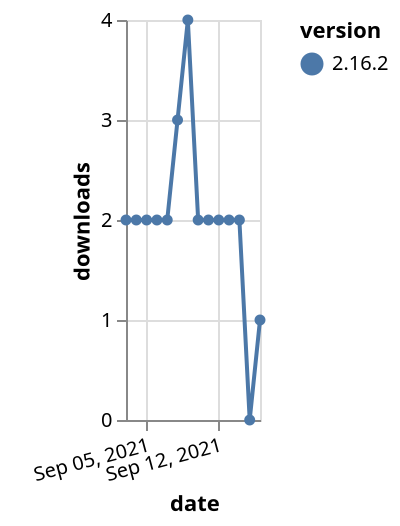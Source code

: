 {"$schema": "https://vega.github.io/schema/vega-lite/v5.json", "description": "A simple bar chart with embedded data.", "data": {"values": [{"date": "2021-09-03", "total": 3278, "delta": 2, "version": "2.16.2"}, {"date": "2021-09-04", "total": 3280, "delta": 2, "version": "2.16.2"}, {"date": "2021-09-05", "total": 3282, "delta": 2, "version": "2.16.2"}, {"date": "2021-09-06", "total": 3284, "delta": 2, "version": "2.16.2"}, {"date": "2021-09-07", "total": 3286, "delta": 2, "version": "2.16.2"}, {"date": "2021-09-08", "total": 3289, "delta": 3, "version": "2.16.2"}, {"date": "2021-09-09", "total": 3293, "delta": 4, "version": "2.16.2"}, {"date": "2021-09-10", "total": 3295, "delta": 2, "version": "2.16.2"}, {"date": "2021-09-11", "total": 3297, "delta": 2, "version": "2.16.2"}, {"date": "2021-09-12", "total": 3299, "delta": 2, "version": "2.16.2"}, {"date": "2021-09-13", "total": 3301, "delta": 2, "version": "2.16.2"}, {"date": "2021-09-14", "total": 3303, "delta": 2, "version": "2.16.2"}, {"date": "2021-09-15", "total": 3303, "delta": 0, "version": "2.16.2"}, {"date": "2021-09-16", "total": 3304, "delta": 1, "version": "2.16.2"}]}, "width": "container", "mark": {"type": "line", "point": {"filled": true}}, "encoding": {"x": {"field": "date", "type": "temporal", "timeUnit": "yearmonthdate", "title": "date", "axis": {"labelAngle": -15}}, "y": {"field": "delta", "type": "quantitative", "title": "downloads"}, "color": {"field": "version", "type": "nominal"}, "tooltip": {"field": "delta"}}}